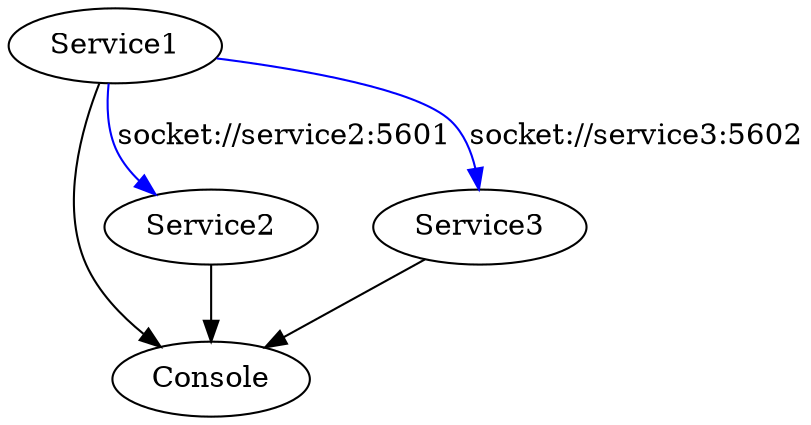 digraph G {
	Service1 -> Console; 
	Service2 -> Console; 
	Service3 -> Console; 
	Service1 -> Service2[ label= "socket://service2:5601" color="blue"];
	Service1 -> Service3[ label= "socket://service3:5602" color="blue"];
}
